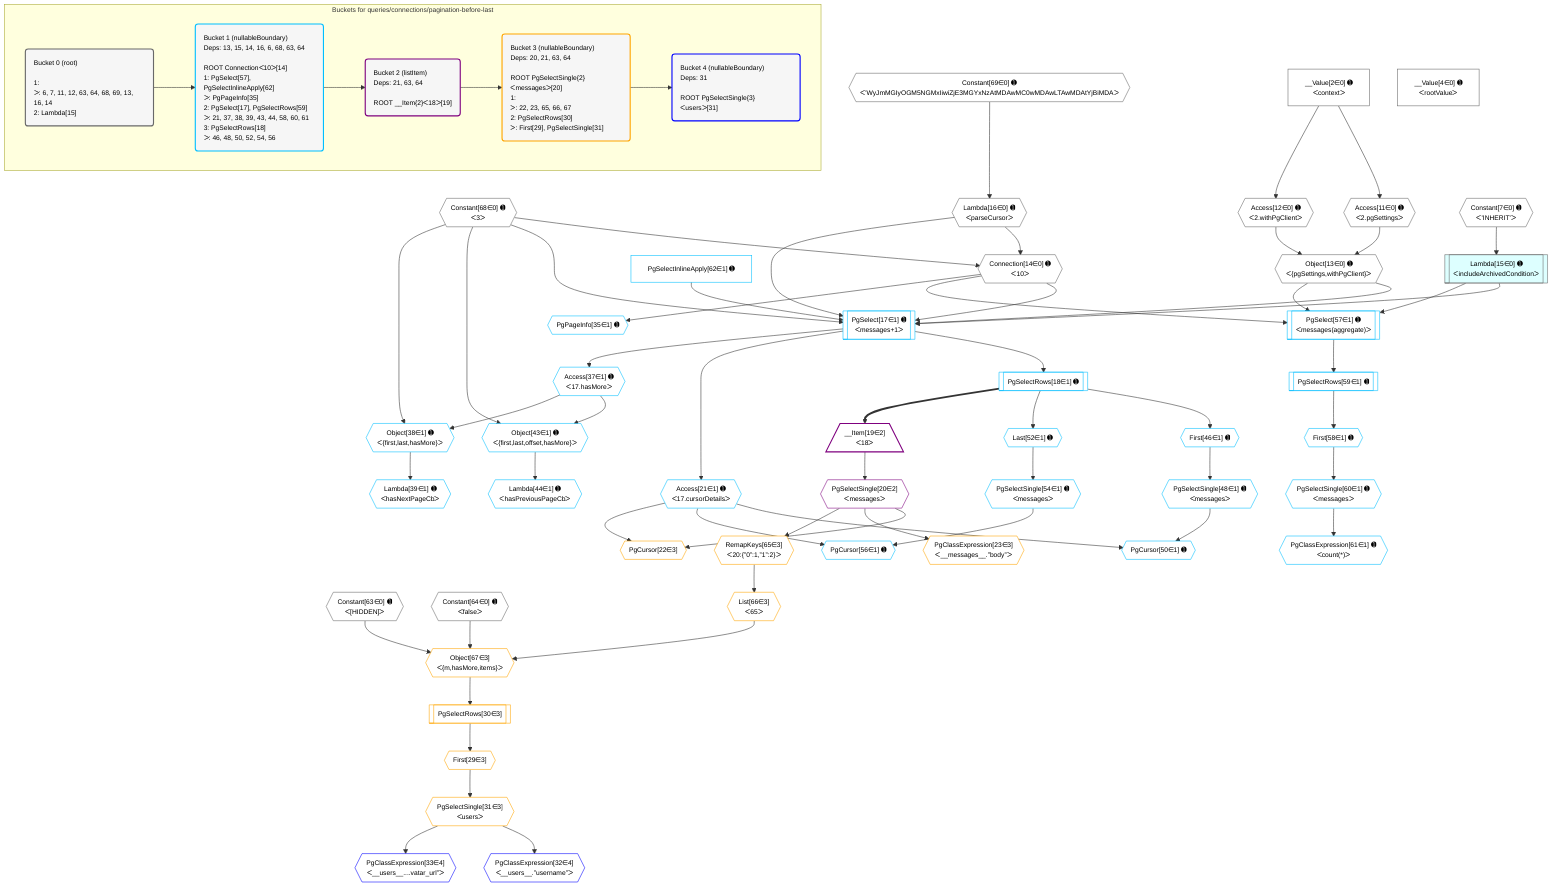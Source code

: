 %%{init: {'themeVariables': { 'fontSize': '12px'}}}%%
graph TD
    classDef path fill:#eee,stroke:#000,color:#000
    classDef plan fill:#fff,stroke-width:1px,color:#000
    classDef itemplan fill:#fff,stroke-width:2px,color:#000
    classDef unbatchedplan fill:#dff,stroke-width:1px,color:#000
    classDef sideeffectplan fill:#fcc,stroke-width:2px,color:#000
    classDef bucket fill:#f6f6f6,color:#000,stroke-width:2px,text-align:left


    %% plan dependencies
    Connection14{{"Connection[14∈0] ➊<br />ᐸ10ᐳ"}}:::plan
    Constant68{{"Constant[68∈0] ➊<br />ᐸ3ᐳ"}}:::plan
    Lambda16{{"Lambda[16∈0] ➊<br />ᐸparseCursorᐳ"}}:::plan
    Constant68 & Lambda16 --> Connection14
    Object13{{"Object[13∈0] ➊<br />ᐸ{pgSettings,withPgClient}ᐳ"}}:::plan
    Access11{{"Access[11∈0] ➊<br />ᐸ2.pgSettingsᐳ"}}:::plan
    Access12{{"Access[12∈0] ➊<br />ᐸ2.withPgClientᐳ"}}:::plan
    Access11 & Access12 --> Object13
    __Value2["__Value[2∈0] ➊<br />ᐸcontextᐳ"]:::plan
    __Value2 --> Access11
    __Value2 --> Access12
    Lambda15[["Lambda[15∈0] ➊<br />ᐸincludeArchivedConditionᐳ"]]:::unbatchedplan
    Constant7{{"Constant[7∈0] ➊<br />ᐸ'INHERIT'ᐳ"}}:::plan
    Constant7 --> Lambda15
    Constant69{{"Constant[69∈0] ➊<br />ᐸ'WyJmMGIyOGM5NGMxIiwiZjE3MGYxNzAtMDAwMC0wMDAwLTAwMDAtYjBiMDAᐳ"}}:::plan
    Constant69 --> Lambda16
    __Value4["__Value[4∈0] ➊<br />ᐸrootValueᐳ"]:::plan
    Constant63{{"Constant[63∈0] ➊<br />ᐸ[HIDDEN]ᐳ"}}:::plan
    Constant64{{"Constant[64∈0] ➊<br />ᐸfalseᐳ"}}:::plan
    PgSelect17[["PgSelect[17∈1] ➊<br />ᐸmessages+1ᐳ"]]:::plan
    PgSelectInlineApply62["PgSelectInlineApply[62∈1] ➊"]:::plan
    Object13 & Lambda15 & Connection14 & Lambda16 & Constant68 & PgSelectInlineApply62 --> PgSelect17
    Object43{{"Object[43∈1] ➊<br />ᐸ{first,last,offset,hasMore}ᐳ"}}:::plan
    Access37{{"Access[37∈1] ➊<br />ᐸ17.hasMoreᐳ"}}:::plan
    Constant68 & Access37 --> Object43
    Object38{{"Object[38∈1] ➊<br />ᐸ{first,last,hasMore}ᐳ"}}:::plan
    Constant68 & Access37 --> Object38
    PgSelect57[["PgSelect[57∈1] ➊<br />ᐸmessages(aggregate)ᐳ"]]:::plan
    Object13 & Lambda15 & Connection14 --> PgSelect57
    PgCursor50{{"PgCursor[50∈1] ➊"}}:::plan
    PgSelectSingle48{{"PgSelectSingle[48∈1] ➊<br />ᐸmessagesᐳ"}}:::plan
    Access21{{"Access[21∈1] ➊<br />ᐸ17.cursorDetailsᐳ"}}:::plan
    PgSelectSingle48 & Access21 --> PgCursor50
    PgCursor56{{"PgCursor[56∈1] ➊"}}:::plan
    PgSelectSingle54{{"PgSelectSingle[54∈1] ➊<br />ᐸmessagesᐳ"}}:::plan
    PgSelectSingle54 & Access21 --> PgCursor56
    PgSelectRows18[["PgSelectRows[18∈1] ➊"]]:::plan
    PgSelect17 --> PgSelectRows18
    PgSelect17 --> Access21
    PgPageInfo35{{"PgPageInfo[35∈1] ➊"}}:::plan
    Connection14 --> PgPageInfo35
    PgSelect17 --> Access37
    Lambda39{{"Lambda[39∈1] ➊<br />ᐸhasNextPageCbᐳ"}}:::plan
    Object38 --> Lambda39
    Lambda44{{"Lambda[44∈1] ➊<br />ᐸhasPreviousPageCbᐳ"}}:::plan
    Object43 --> Lambda44
    First46{{"First[46∈1] ➊"}}:::plan
    PgSelectRows18 --> First46
    First46 --> PgSelectSingle48
    Last52{{"Last[52∈1] ➊"}}:::plan
    PgSelectRows18 --> Last52
    Last52 --> PgSelectSingle54
    First58{{"First[58∈1] ➊"}}:::plan
    PgSelectRows59[["PgSelectRows[59∈1] ➊"]]:::plan
    PgSelectRows59 --> First58
    PgSelect57 --> PgSelectRows59
    PgSelectSingle60{{"PgSelectSingle[60∈1] ➊<br />ᐸmessagesᐳ"}}:::plan
    First58 --> PgSelectSingle60
    PgClassExpression61{{"PgClassExpression[61∈1] ➊<br />ᐸcount(*)ᐳ"}}:::plan
    PgSelectSingle60 --> PgClassExpression61
    __Item19[/"__Item[19∈2]<br />ᐸ18ᐳ"\]:::itemplan
    PgSelectRows18 ==> __Item19
    PgSelectSingle20{{"PgSelectSingle[20∈2]<br />ᐸmessagesᐳ"}}:::plan
    __Item19 --> PgSelectSingle20
    Object67{{"Object[67∈3]<br />ᐸ{m,hasMore,items}ᐳ"}}:::plan
    List66{{"List[66∈3]<br />ᐸ65ᐳ"}}:::plan
    Constant63 & Constant64 & List66 --> Object67
    PgCursor22{{"PgCursor[22∈3]"}}:::plan
    PgSelectSingle20 & Access21 --> PgCursor22
    PgClassExpression23{{"PgClassExpression[23∈3]<br />ᐸ__messages__.”body”ᐳ"}}:::plan
    PgSelectSingle20 --> PgClassExpression23
    First29{{"First[29∈3]"}}:::plan
    PgSelectRows30[["PgSelectRows[30∈3]"]]:::plan
    PgSelectRows30 --> First29
    Object67 --> PgSelectRows30
    PgSelectSingle31{{"PgSelectSingle[31∈3]<br />ᐸusersᐳ"}}:::plan
    First29 --> PgSelectSingle31
    RemapKeys65{{"RemapKeys[65∈3]<br />ᐸ20:{”0”:1,”1”:2}ᐳ"}}:::plan
    PgSelectSingle20 --> RemapKeys65
    RemapKeys65 --> List66
    PgClassExpression32{{"PgClassExpression[32∈4]<br />ᐸ__users__.”username”ᐳ"}}:::plan
    PgSelectSingle31 --> PgClassExpression32
    PgClassExpression33{{"PgClassExpression[33∈4]<br />ᐸ__users__....vatar_url”ᐳ"}}:::plan
    PgSelectSingle31 --> PgClassExpression33

    %% define steps

    subgraph "Buckets for queries/connections/pagination-before-last"
    Bucket0("Bucket 0 (root)<br /><br />1: <br />ᐳ: 6, 7, 11, 12, 63, 64, 68, 69, 13, 16, 14<br />2: Lambda[15]"):::bucket
    classDef bucket0 stroke:#696969
    class Bucket0,__Value2,__Value4,Constant7,Access11,Access12,Object13,Connection14,Lambda15,Lambda16,Constant63,Constant64,Constant68,Constant69 bucket0
    Bucket1("Bucket 1 (nullableBoundary)<br />Deps: 13, 15, 14, 16, 6, 68, 63, 64<br /><br />ROOT Connectionᐸ10ᐳ[14]<br />1: PgSelect[57], PgSelectInlineApply[62]<br />ᐳ: PgPageInfo[35]<br />2: PgSelect[17], PgSelectRows[59]<br />ᐳ: 21, 37, 38, 39, 43, 44, 58, 60, 61<br />3: PgSelectRows[18]<br />ᐳ: 46, 48, 50, 52, 54, 56"):::bucket
    classDef bucket1 stroke:#00bfff
    class Bucket1,PgSelect17,PgSelectRows18,Access21,PgPageInfo35,Access37,Object38,Lambda39,Object43,Lambda44,First46,PgSelectSingle48,PgCursor50,Last52,PgSelectSingle54,PgCursor56,PgSelect57,First58,PgSelectRows59,PgSelectSingle60,PgClassExpression61,PgSelectInlineApply62 bucket1
    Bucket2("Bucket 2 (listItem)<br />Deps: 21, 63, 64<br /><br />ROOT __Item{2}ᐸ18ᐳ[19]"):::bucket
    classDef bucket2 stroke:#7f007f
    class Bucket2,__Item19,PgSelectSingle20 bucket2
    Bucket3("Bucket 3 (nullableBoundary)<br />Deps: 20, 21, 63, 64<br /><br />ROOT PgSelectSingle{2}ᐸmessagesᐳ[20]<br />1: <br />ᐳ: 22, 23, 65, 66, 67<br />2: PgSelectRows[30]<br />ᐳ: First[29], PgSelectSingle[31]"):::bucket
    classDef bucket3 stroke:#ffa500
    class Bucket3,PgCursor22,PgClassExpression23,First29,PgSelectRows30,PgSelectSingle31,RemapKeys65,List66,Object67 bucket3
    Bucket4("Bucket 4 (nullableBoundary)<br />Deps: 31<br /><br />ROOT PgSelectSingle{3}ᐸusersᐳ[31]"):::bucket
    classDef bucket4 stroke:#0000ff
    class Bucket4,PgClassExpression32,PgClassExpression33 bucket4
    Bucket0 --> Bucket1
    Bucket1 --> Bucket2
    Bucket2 --> Bucket3
    Bucket3 --> Bucket4
    end